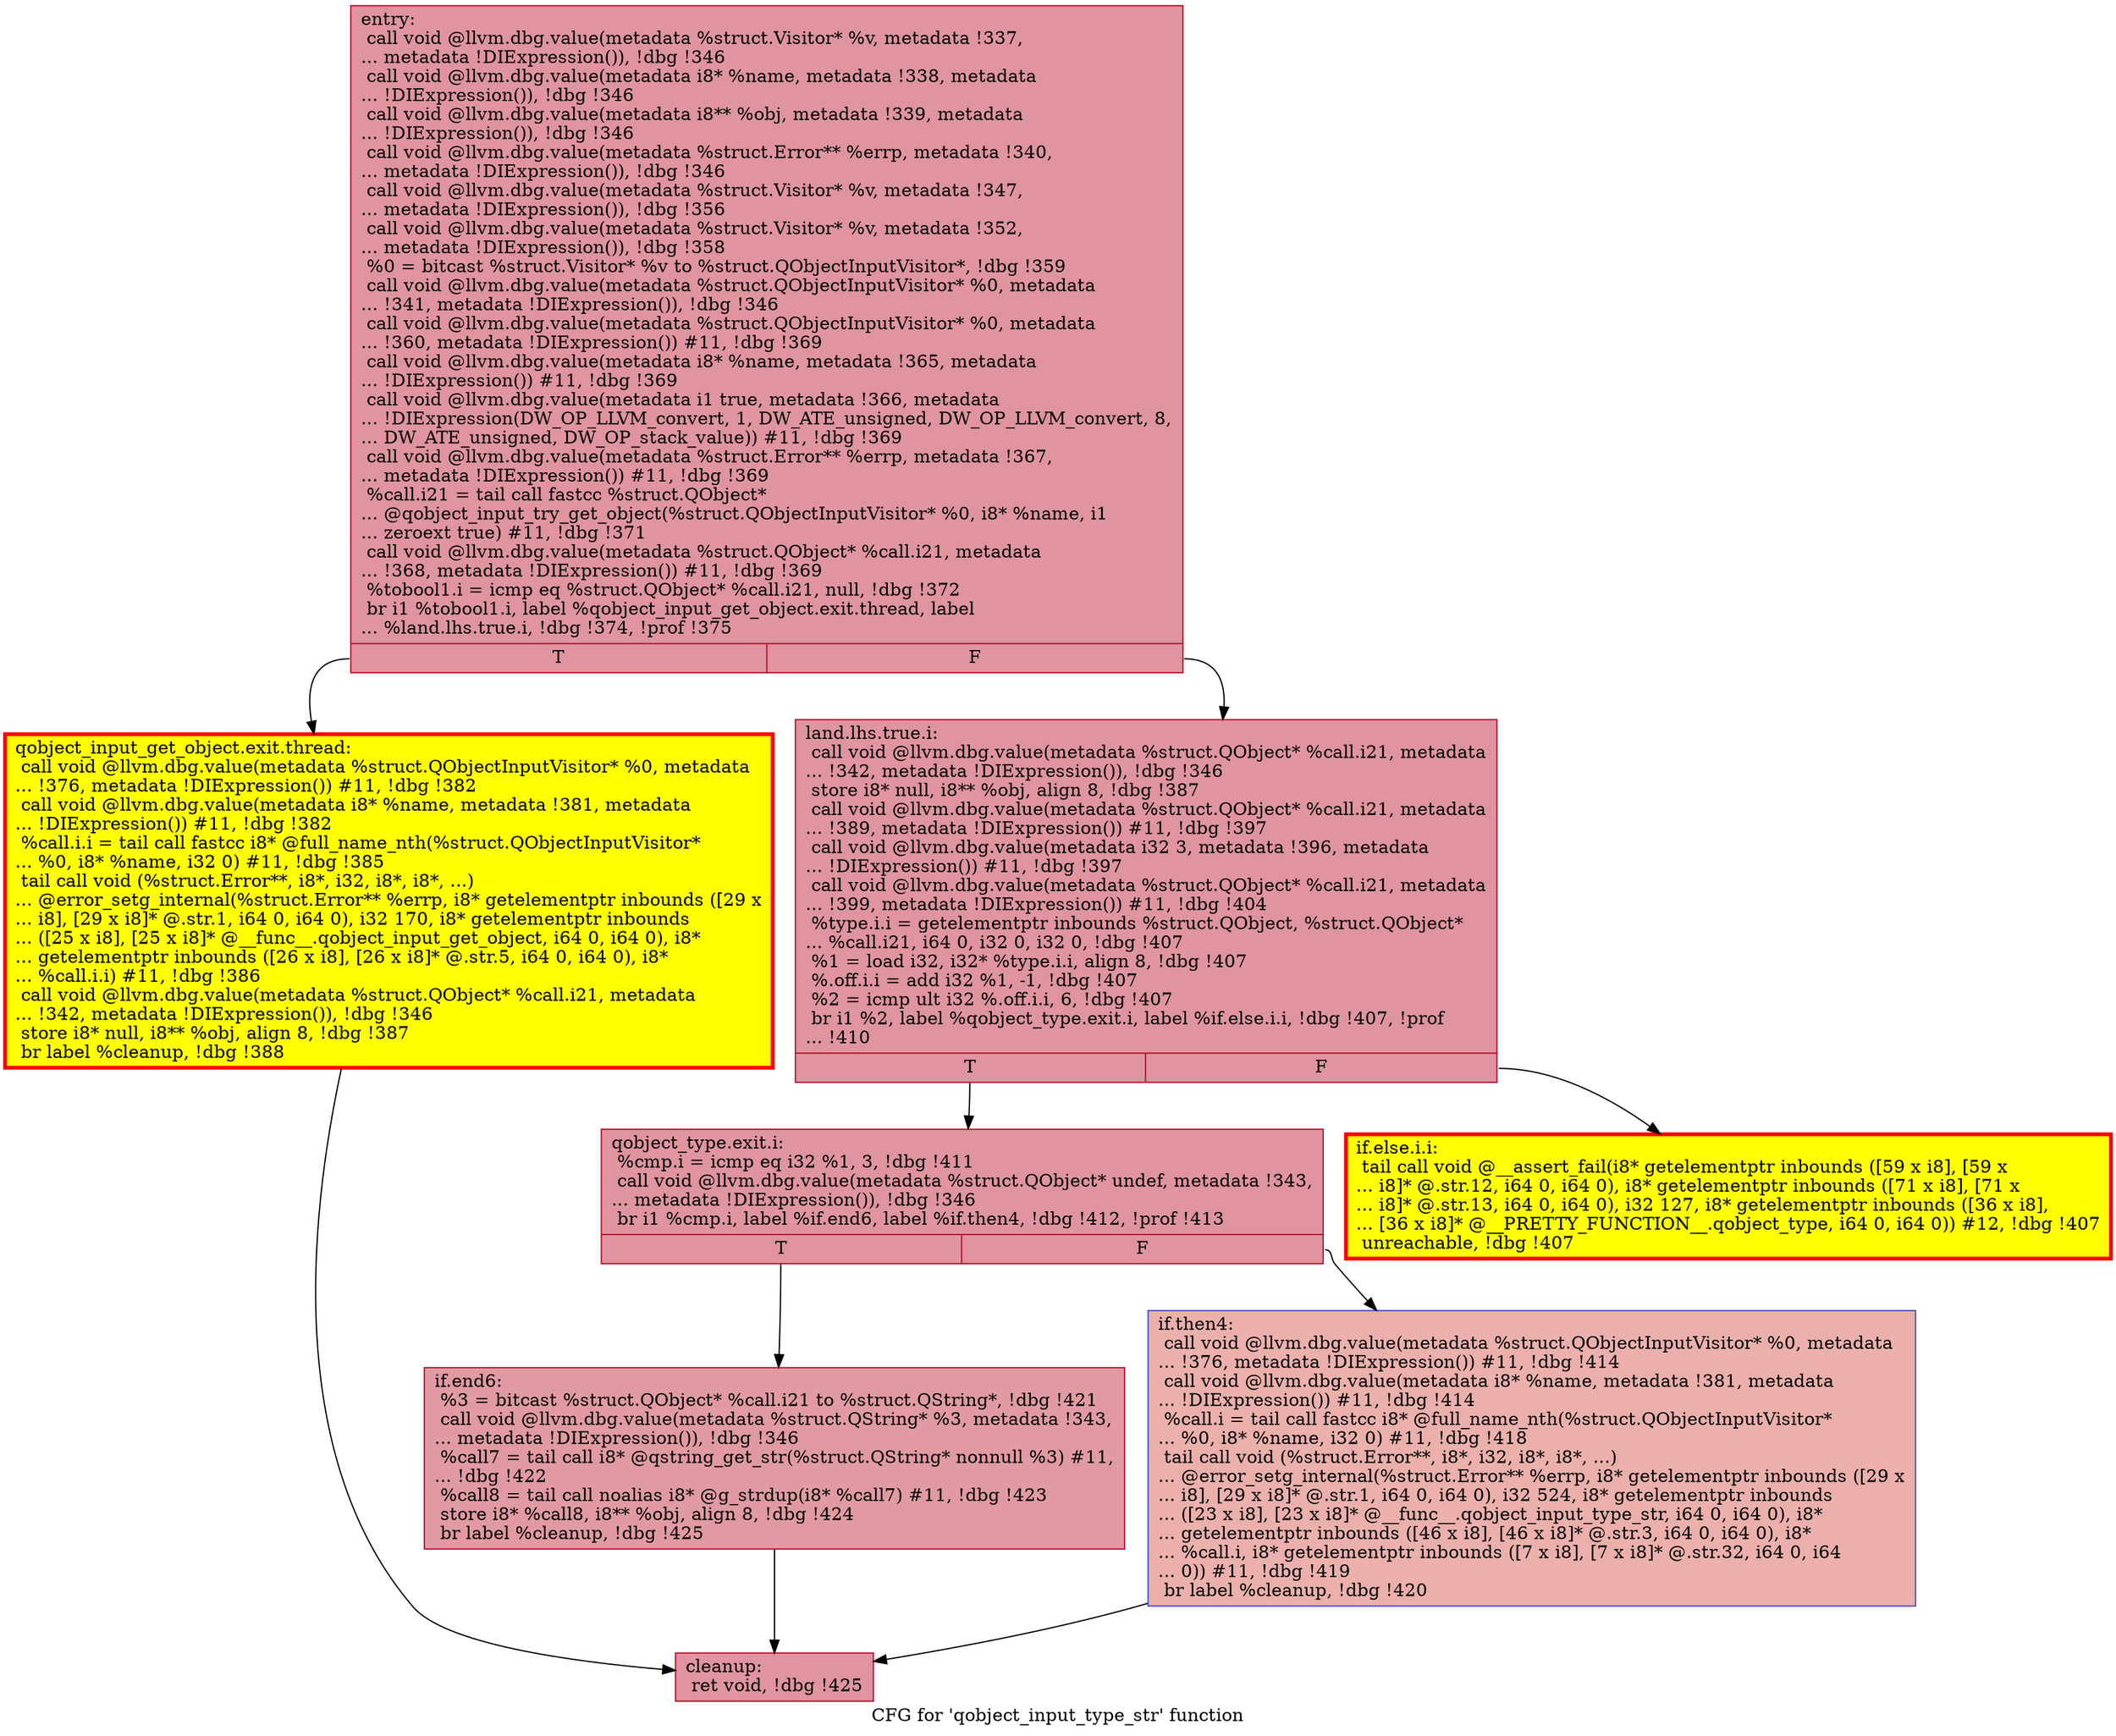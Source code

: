 digraph "CFG for 'qobject_input_type_str' function" {
	label="CFG for 'qobject_input_type_str' function";

	Node0x561c168813c0 [shape=record,color="#b70d28ff", style=filled, fillcolor="#b70d2870",label="{entry:\l  call void @llvm.dbg.value(metadata %struct.Visitor* %v, metadata !337,\l... metadata !DIExpression()), !dbg !346\l  call void @llvm.dbg.value(metadata i8* %name, metadata !338, metadata\l... !DIExpression()), !dbg !346\l  call void @llvm.dbg.value(metadata i8** %obj, metadata !339, metadata\l... !DIExpression()), !dbg !346\l  call void @llvm.dbg.value(metadata %struct.Error** %errp, metadata !340,\l... metadata !DIExpression()), !dbg !346\l  call void @llvm.dbg.value(metadata %struct.Visitor* %v, metadata !347,\l... metadata !DIExpression()), !dbg !356\l  call void @llvm.dbg.value(metadata %struct.Visitor* %v, metadata !352,\l... metadata !DIExpression()), !dbg !358\l  %0 = bitcast %struct.Visitor* %v to %struct.QObjectInputVisitor*, !dbg !359\l  call void @llvm.dbg.value(metadata %struct.QObjectInputVisitor* %0, metadata\l... !341, metadata !DIExpression()), !dbg !346\l  call void @llvm.dbg.value(metadata %struct.QObjectInputVisitor* %0, metadata\l... !360, metadata !DIExpression()) #11, !dbg !369\l  call void @llvm.dbg.value(metadata i8* %name, metadata !365, metadata\l... !DIExpression()) #11, !dbg !369\l  call void @llvm.dbg.value(metadata i1 true, metadata !366, metadata\l... !DIExpression(DW_OP_LLVM_convert, 1, DW_ATE_unsigned, DW_OP_LLVM_convert, 8,\l... DW_ATE_unsigned, DW_OP_stack_value)) #11, !dbg !369\l  call void @llvm.dbg.value(metadata %struct.Error** %errp, metadata !367,\l... metadata !DIExpression()) #11, !dbg !369\l  %call.i21 = tail call fastcc %struct.QObject*\l... @qobject_input_try_get_object(%struct.QObjectInputVisitor* %0, i8* %name, i1\l... zeroext true) #11, !dbg !371\l  call void @llvm.dbg.value(metadata %struct.QObject* %call.i21, metadata\l... !368, metadata !DIExpression()) #11, !dbg !369\l  %tobool1.i = icmp eq %struct.QObject* %call.i21, null, !dbg !372\l  br i1 %tobool1.i, label %qobject_input_get_object.exit.thread, label\l... %land.lhs.true.i, !dbg !374, !prof !375\l|{<s0>T|<s1>F}}"];
	Node0x561c168813c0:s0 -> Node0x561c167e26f0;
	Node0x561c168813c0:s1 -> Node0x561c16815790;
	Node0x561c167e26f0 [shape=record,penwidth=3.0, style="filled", color="red", fillcolor="yellow",label="{qobject_input_get_object.exit.thread:             \l  call void @llvm.dbg.value(metadata %struct.QObjectInputVisitor* %0, metadata\l... !376, metadata !DIExpression()) #11, !dbg !382\l  call void @llvm.dbg.value(metadata i8* %name, metadata !381, metadata\l... !DIExpression()) #11, !dbg !382\l  %call.i.i = tail call fastcc i8* @full_name_nth(%struct.QObjectInputVisitor*\l... %0, i8* %name, i32 0) #11, !dbg !385\l  tail call void (%struct.Error**, i8*, i32, i8*, i8*, ...)\l... @error_setg_internal(%struct.Error** %errp, i8* getelementptr inbounds ([29 x\l... i8], [29 x i8]* @.str.1, i64 0, i64 0), i32 170, i8* getelementptr inbounds\l... ([25 x i8], [25 x i8]* @__func__.qobject_input_get_object, i64 0, i64 0), i8*\l... getelementptr inbounds ([26 x i8], [26 x i8]* @.str.5, i64 0, i64 0), i8*\l... %call.i.i) #11, !dbg !386\l  call void @llvm.dbg.value(metadata %struct.QObject* %call.i21, metadata\l... !342, metadata !DIExpression()), !dbg !346\l  store i8* null, i8** %obj, align 8, !dbg !387\l  br label %cleanup, !dbg !388\l}"];
	Node0x561c167e26f0 -> Node0x561c16885da0;
	Node0x561c16815790 [shape=record,color="#b70d28ff", style=filled, fillcolor="#b70d2870",label="{land.lhs.true.i:                                  \l  call void @llvm.dbg.value(metadata %struct.QObject* %call.i21, metadata\l... !342, metadata !DIExpression()), !dbg !346\l  store i8* null, i8** %obj, align 8, !dbg !387\l  call void @llvm.dbg.value(metadata %struct.QObject* %call.i21, metadata\l... !389, metadata !DIExpression()) #11, !dbg !397\l  call void @llvm.dbg.value(metadata i32 3, metadata !396, metadata\l... !DIExpression()) #11, !dbg !397\l  call void @llvm.dbg.value(metadata %struct.QObject* %call.i21, metadata\l... !399, metadata !DIExpression()) #11, !dbg !404\l  %type.i.i = getelementptr inbounds %struct.QObject, %struct.QObject*\l... %call.i21, i64 0, i32 0, i32 0, !dbg !407\l  %1 = load i32, i32* %type.i.i, align 8, !dbg !407\l  %.off.i.i = add i32 %1, -1, !dbg !407\l  %2 = icmp ult i32 %.off.i.i, 6, !dbg !407\l  br i1 %2, label %qobject_type.exit.i, label %if.else.i.i, !dbg !407, !prof\l... !410\l|{<s0>T|<s1>F}}"];
	Node0x561c16815790:s0 -> Node0x561c16867290;
	Node0x561c16815790:s1 -> Node0x561c167f74c0;
	Node0x561c167f74c0 [shape=record,penwidth=3.0, style="filled", color="red", fillcolor="yellow",label="{if.else.i.i:                                      \l  tail call void @__assert_fail(i8* getelementptr inbounds ([59 x i8], [59 x\l... i8]* @.str.12, i64 0, i64 0), i8* getelementptr inbounds ([71 x i8], [71 x\l... i8]* @.str.13, i64 0, i64 0), i32 127, i8* getelementptr inbounds ([36 x i8],\l... [36 x i8]* @__PRETTY_FUNCTION__.qobject_type, i64 0, i64 0)) #12, !dbg !407\l  unreachable, !dbg !407\l}"];
	Node0x561c16867290 [shape=record,color="#b70d28ff", style=filled, fillcolor="#b70d2870",label="{qobject_type.exit.i:                              \l  %cmp.i = icmp eq i32 %1, 3, !dbg !411\l  call void @llvm.dbg.value(metadata %struct.QObject* undef, metadata !343,\l... metadata !DIExpression()), !dbg !346\l  br i1 %cmp.i, label %if.end6, label %if.then4, !dbg !412, !prof !413\l|{<s0>T|<s1>F}}"];
	Node0x561c16867290:s0 -> Node0x561c16886470;
	Node0x561c16867290:s1 -> Node0x561c16886400;
	Node0x561c16886400 [shape=record,color="#3d50c3ff", style=filled, fillcolor="#d24b4070",label="{if.then4:                                         \l  call void @llvm.dbg.value(metadata %struct.QObjectInputVisitor* %0, metadata\l... !376, metadata !DIExpression()) #11, !dbg !414\l  call void @llvm.dbg.value(metadata i8* %name, metadata !381, metadata\l... !DIExpression()) #11, !dbg !414\l  %call.i = tail call fastcc i8* @full_name_nth(%struct.QObjectInputVisitor*\l... %0, i8* %name, i32 0) #11, !dbg !418\l  tail call void (%struct.Error**, i8*, i32, i8*, i8*, ...)\l... @error_setg_internal(%struct.Error** %errp, i8* getelementptr inbounds ([29 x\l... i8], [29 x i8]* @.str.1, i64 0, i64 0), i32 524, i8* getelementptr inbounds\l... ([23 x i8], [23 x i8]* @__func__.qobject_input_type_str, i64 0, i64 0), i8*\l... getelementptr inbounds ([46 x i8], [46 x i8]* @.str.3, i64 0, i64 0), i8*\l... %call.i, i8* getelementptr inbounds ([7 x i8], [7 x i8]* @.str.32, i64 0, i64\l... 0)) #11, !dbg !419\l  br label %cleanup, !dbg !420\l}"];
	Node0x561c16886400 -> Node0x561c16885da0;
	Node0x561c16886470 [shape=record,color="#b70d28ff", style=filled, fillcolor="#bb1b2c70",label="{if.end6:                                          \l  %3 = bitcast %struct.QObject* %call.i21 to %struct.QString*, !dbg !421\l  call void @llvm.dbg.value(metadata %struct.QString* %3, metadata !343,\l... metadata !DIExpression()), !dbg !346\l  %call7 = tail call i8* @qstring_get_str(%struct.QString* nonnull %3) #11,\l... !dbg !422\l  %call8 = tail call noalias i8* @g_strdup(i8* %call7) #11, !dbg !423\l  store i8* %call8, i8** %obj, align 8, !dbg !424\l  br label %cleanup, !dbg !425\l}"];
	Node0x561c16886470 -> Node0x561c16885da0;
	Node0x561c16885da0 [shape=record,color="#b70d28ff", style=filled, fillcolor="#b70d2870",label="{cleanup:                                          \l  ret void, !dbg !425\l}"];
}
